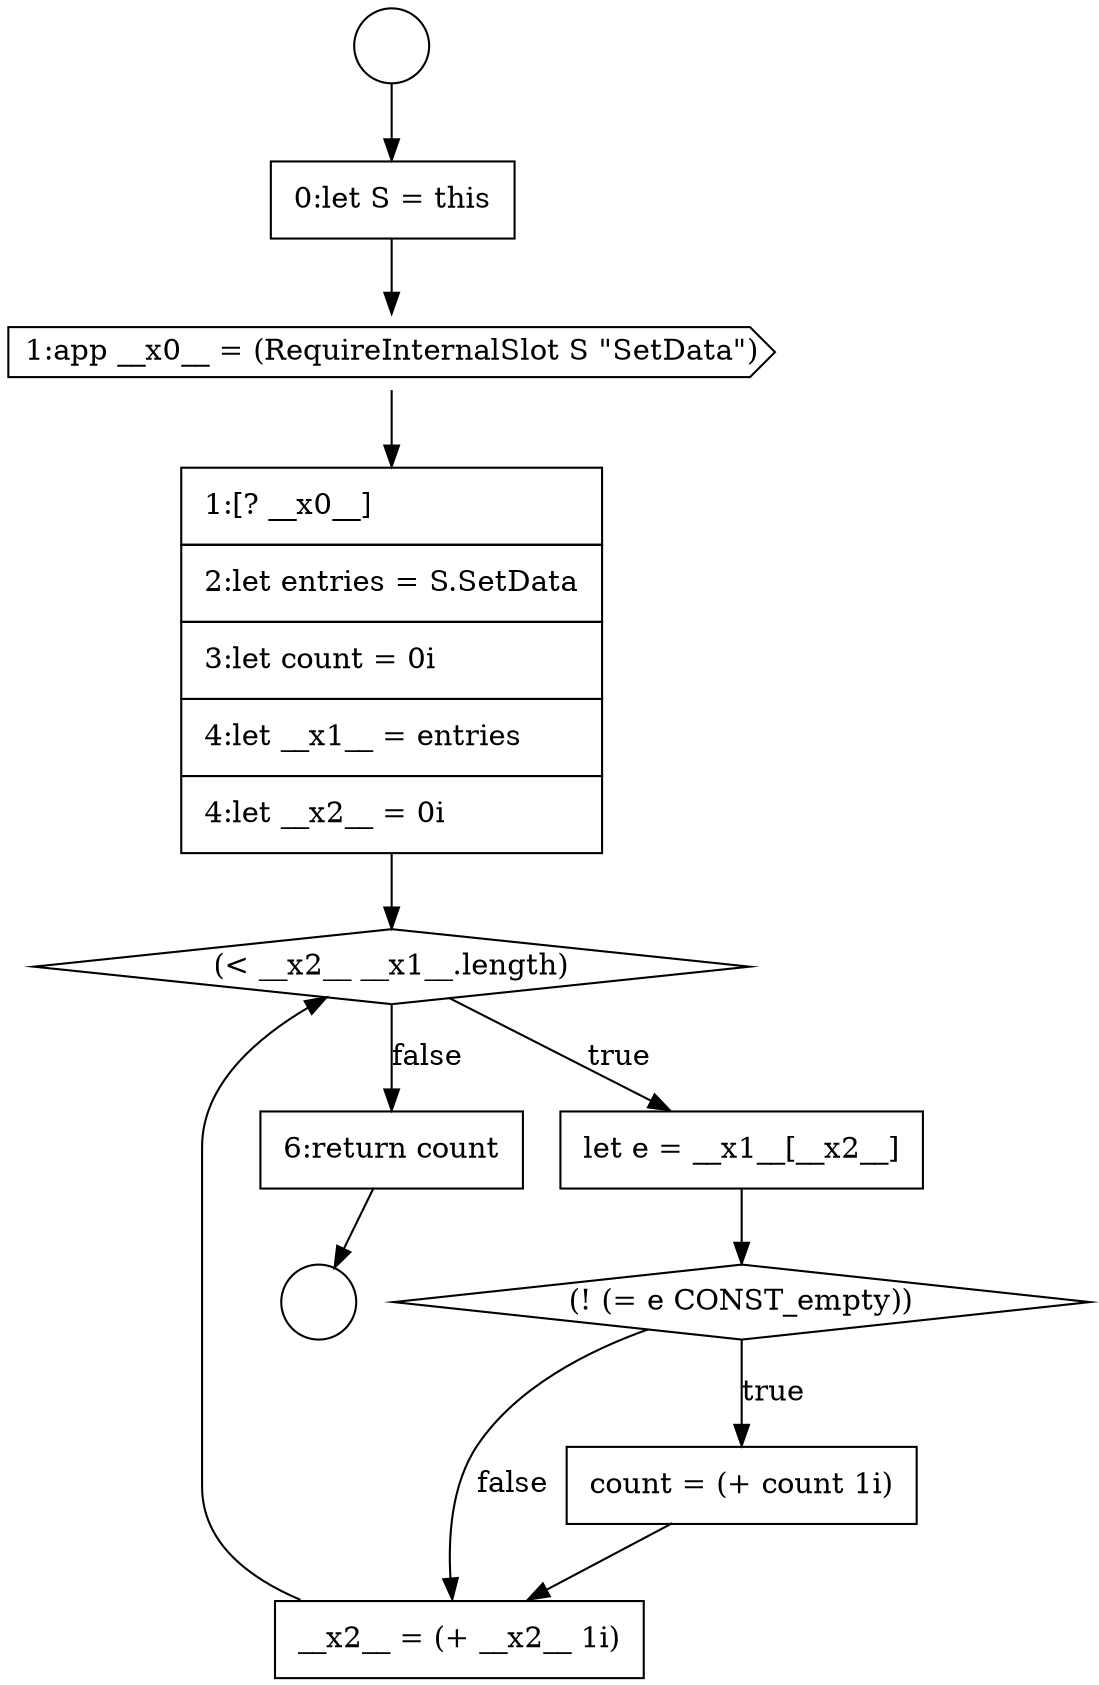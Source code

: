 digraph {
  node16713 [shape=none, margin=0, label=<<font color="black">
    <table border="0" cellborder="1" cellspacing="0" cellpadding="10">
      <tr><td align="left">1:[? __x0__]</td></tr>
      <tr><td align="left">2:let entries = S.SetData</td></tr>
      <tr><td align="left">3:let count = 0i</td></tr>
      <tr><td align="left">4:let __x1__ = entries</td></tr>
      <tr><td align="left">4:let __x2__ = 0i</td></tr>
    </table>
  </font>> color="black" fillcolor="white" style=filled]
  node16712 [shape=cds, label=<<font color="black">1:app __x0__ = (RequireInternalSlot S &quot;SetData&quot;)</font>> color="black" fillcolor="white" style=filled]
  node16716 [shape=diamond, label=<<font color="black">(! (= e CONST_empty))</font>> color="black" fillcolor="white" style=filled]
  node16719 [shape=none, margin=0, label=<<font color="black">
    <table border="0" cellborder="1" cellspacing="0" cellpadding="10">
      <tr><td align="left">6:return count</td></tr>
    </table>
  </font>> color="black" fillcolor="white" style=filled]
  node16715 [shape=none, margin=0, label=<<font color="black">
    <table border="0" cellborder="1" cellspacing="0" cellpadding="10">
      <tr><td align="left">let e = __x1__[__x2__]</td></tr>
    </table>
  </font>> color="black" fillcolor="white" style=filled]
  node16709 [shape=circle label=" " color="black" fillcolor="white" style=filled]
  node16718 [shape=none, margin=0, label=<<font color="black">
    <table border="0" cellborder="1" cellspacing="0" cellpadding="10">
      <tr><td align="left">__x2__ = (+ __x2__ 1i)</td></tr>
    </table>
  </font>> color="black" fillcolor="white" style=filled]
  node16710 [shape=circle label=" " color="black" fillcolor="white" style=filled]
  node16714 [shape=diamond, label=<<font color="black">(&lt; __x2__ __x1__.length)</font>> color="black" fillcolor="white" style=filled]
  node16717 [shape=none, margin=0, label=<<font color="black">
    <table border="0" cellborder="1" cellspacing="0" cellpadding="10">
      <tr><td align="left">count = (+ count 1i)</td></tr>
    </table>
  </font>> color="black" fillcolor="white" style=filled]
  node16711 [shape=none, margin=0, label=<<font color="black">
    <table border="0" cellborder="1" cellspacing="0" cellpadding="10">
      <tr><td align="left">0:let S = this</td></tr>
    </table>
  </font>> color="black" fillcolor="white" style=filled]
  node16718 -> node16714 [ color="black"]
  node16715 -> node16716 [ color="black"]
  node16714 -> node16715 [label=<<font color="black">true</font>> color="black"]
  node16714 -> node16719 [label=<<font color="black">false</font>> color="black"]
  node16716 -> node16717 [label=<<font color="black">true</font>> color="black"]
  node16716 -> node16718 [label=<<font color="black">false</font>> color="black"]
  node16719 -> node16710 [ color="black"]
  node16717 -> node16718 [ color="black"]
  node16711 -> node16712 [ color="black"]
  node16713 -> node16714 [ color="black"]
  node16712 -> node16713 [ color="black"]
  node16709 -> node16711 [ color="black"]
}
